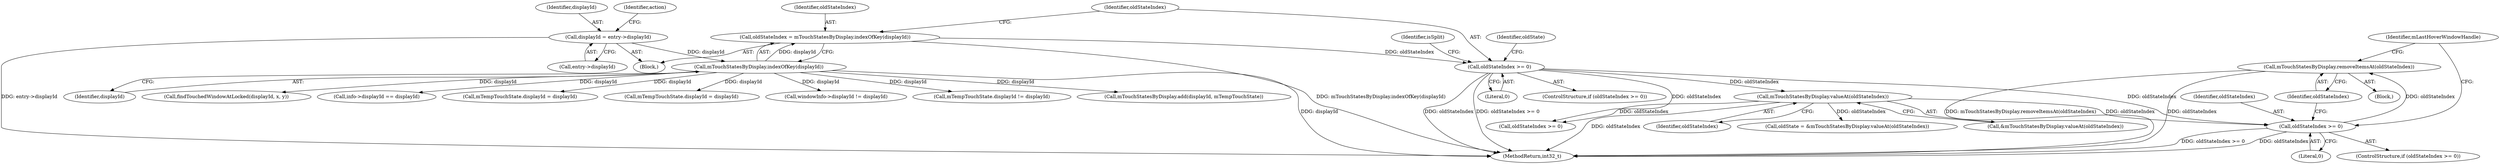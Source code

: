 digraph "0_Android_03a53d1c7765eeb3af0bc34c3dff02ada1953fbf_0@API" {
"1001137" [label="(Call,mTouchStatesByDisplay.removeItemsAt(oldStateIndex))"];
"1001133" [label="(Call,oldStateIndex >= 0)"];
"1000153" [label="(Call,oldStateIndex >= 0)"];
"1000148" [label="(Call,oldStateIndex = mTouchStatesByDisplay.indexOfKey(displayId))"];
"1000150" [label="(Call,mTouchStatesByDisplay.indexOfKey(displayId))"];
"1000117" [label="(Call,displayId = entry->displayId)"];
"1000160" [label="(Call,mTouchStatesByDisplay.valueAt(oldStateIndex))"];
"1001135" [label="(Literal,0)"];
"1000161" [label="(Identifier,oldStateIndex)"];
"1001167" [label="(MethodReturn,int32_t)"];
"1000160" [label="(Call,mTouchStatesByDisplay.valueAt(oldStateIndex))"];
"1001136" [label="(Block,)"];
"1000149" [label="(Identifier,oldStateIndex)"];
"1000159" [label="(Call,&mTouchStatesByDisplay.valueAt(oldStateIndex))"];
"1000155" [label="(Literal,0)"];
"1000153" [label="(Call,oldStateIndex >= 0)"];
"1000202" [label="(Call,mTempTouchState.displayId != displayId)"];
"1001133" [label="(Call,oldStateIndex >= 0)"];
"1000157" [label="(Call,oldState = &mTouchStatesByDisplay.valueAt(oldStateIndex))"];
"1001140" [label="(Identifier,mLastHoverWindowHandle)"];
"1000150" [label="(Call,mTouchStatesByDisplay.indexOfKey(displayId))"];
"1001132" [label="(ControlStructure,if (oldStateIndex >= 0))"];
"1000158" [label="(Identifier,oldState)"];
"1000152" [label="(ControlStructure,if (oldStateIndex >= 0))"];
"1001134" [label="(Identifier,oldStateIndex)"];
"1001128" [label="(Call,mTouchStatesByDisplay.add(displayId, mTempTouchState))"];
"1000154" [label="(Identifier,oldStateIndex)"];
"1000151" [label="(Identifier,displayId)"];
"1001138" [label="(Identifier,oldStateIndex)"];
"1000167" [label="(Identifier,isSplit)"];
"1000110" [label="(Block,)"];
"1000579" [label="(Call,findTouchedWindowAtLocked(displayId, x, y))"];
"1000119" [label="(Call,entry->displayId)"];
"1000124" [label="(Identifier,action)"];
"1000886" [label="(Call,info->displayId == displayId)"];
"1000148" [label="(Call,oldStateIndex = mTouchStatesByDisplay.indexOfKey(displayId))"];
"1001120" [label="(Call,oldStateIndex >= 0)"];
"1000117" [label="(Call,displayId = entry->displayId)"];
"1000288" [label="(Call,mTempTouchState.displayId = displayId)"];
"1001016" [label="(Call,mTempTouchState.displayId = displayId)"];
"1000352" [label="(Call,windowInfo->displayId != displayId)"];
"1001137" [label="(Call,mTouchStatesByDisplay.removeItemsAt(oldStateIndex))"];
"1000118" [label="(Identifier,displayId)"];
"1001137" -> "1001136"  [label="AST: "];
"1001137" -> "1001138"  [label="CFG: "];
"1001138" -> "1001137"  [label="AST: "];
"1001140" -> "1001137"  [label="CFG: "];
"1001137" -> "1001167"  [label="DDG: mTouchStatesByDisplay.removeItemsAt(oldStateIndex)"];
"1001137" -> "1001167"  [label="DDG: oldStateIndex"];
"1001133" -> "1001137"  [label="DDG: oldStateIndex"];
"1001133" -> "1001132"  [label="AST: "];
"1001133" -> "1001135"  [label="CFG: "];
"1001134" -> "1001133"  [label="AST: "];
"1001135" -> "1001133"  [label="AST: "];
"1001138" -> "1001133"  [label="CFG: "];
"1001140" -> "1001133"  [label="CFG: "];
"1001133" -> "1001167"  [label="DDG: oldStateIndex"];
"1001133" -> "1001167"  [label="DDG: oldStateIndex >= 0"];
"1000153" -> "1001133"  [label="DDG: oldStateIndex"];
"1000160" -> "1001133"  [label="DDG: oldStateIndex"];
"1000153" -> "1000152"  [label="AST: "];
"1000153" -> "1000155"  [label="CFG: "];
"1000154" -> "1000153"  [label="AST: "];
"1000155" -> "1000153"  [label="AST: "];
"1000158" -> "1000153"  [label="CFG: "];
"1000167" -> "1000153"  [label="CFG: "];
"1000153" -> "1001167"  [label="DDG: oldStateIndex >= 0"];
"1000153" -> "1001167"  [label="DDG: oldStateIndex"];
"1000148" -> "1000153"  [label="DDG: oldStateIndex"];
"1000153" -> "1000160"  [label="DDG: oldStateIndex"];
"1000153" -> "1001120"  [label="DDG: oldStateIndex"];
"1000148" -> "1000110"  [label="AST: "];
"1000148" -> "1000150"  [label="CFG: "];
"1000149" -> "1000148"  [label="AST: "];
"1000150" -> "1000148"  [label="AST: "];
"1000154" -> "1000148"  [label="CFG: "];
"1000148" -> "1001167"  [label="DDG: mTouchStatesByDisplay.indexOfKey(displayId)"];
"1000150" -> "1000148"  [label="DDG: displayId"];
"1000150" -> "1000151"  [label="CFG: "];
"1000151" -> "1000150"  [label="AST: "];
"1000150" -> "1001167"  [label="DDG: displayId"];
"1000117" -> "1000150"  [label="DDG: displayId"];
"1000150" -> "1000202"  [label="DDG: displayId"];
"1000150" -> "1000288"  [label="DDG: displayId"];
"1000150" -> "1000352"  [label="DDG: displayId"];
"1000150" -> "1000579"  [label="DDG: displayId"];
"1000150" -> "1000886"  [label="DDG: displayId"];
"1000150" -> "1001016"  [label="DDG: displayId"];
"1000150" -> "1001128"  [label="DDG: displayId"];
"1000117" -> "1000110"  [label="AST: "];
"1000117" -> "1000119"  [label="CFG: "];
"1000118" -> "1000117"  [label="AST: "];
"1000119" -> "1000117"  [label="AST: "];
"1000124" -> "1000117"  [label="CFG: "];
"1000117" -> "1001167"  [label="DDG: entry->displayId"];
"1000160" -> "1000159"  [label="AST: "];
"1000160" -> "1000161"  [label="CFG: "];
"1000161" -> "1000160"  [label="AST: "];
"1000159" -> "1000160"  [label="CFG: "];
"1000160" -> "1001167"  [label="DDG: oldStateIndex"];
"1000160" -> "1000157"  [label="DDG: oldStateIndex"];
"1000160" -> "1001120"  [label="DDG: oldStateIndex"];
}
